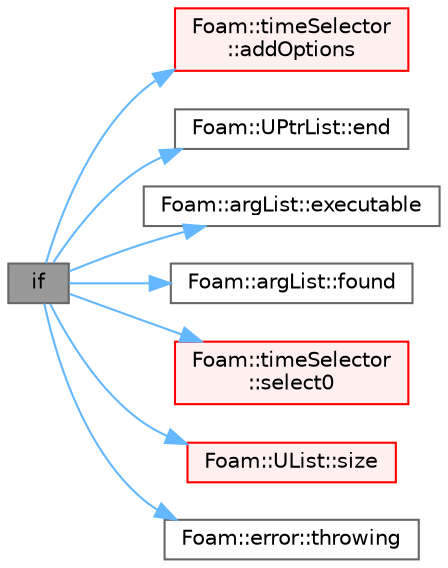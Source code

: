 digraph "if"
{
 // LATEX_PDF_SIZE
  bgcolor="transparent";
  edge [fontname=Helvetica,fontsize=10,labelfontname=Helvetica,labelfontsize=10];
  node [fontname=Helvetica,fontsize=10,shape=box,height=0.2,width=0.4];
  rankdir="LR";
  Node1 [id="Node000001",label="if",height=0.2,width=0.4,color="gray40", fillcolor="grey60", style="filled", fontcolor="black",tooltip=" "];
  Node1 -> Node2 [id="edge1_Node000001_Node000002",color="steelblue1",style="solid",tooltip=" "];
  Node2 [id="Node000002",label="Foam::timeSelector\l::addOptions",height=0.2,width=0.4,color="red", fillcolor="#FFF0F0", style="filled",URL="$classFoam_1_1timeSelector.html#a31c1a8888cbb272c4a519af132eab27d",tooltip=" "];
  Node1 -> Node8 [id="edge2_Node000001_Node000008",color="steelblue1",style="solid",tooltip=" "];
  Node8 [id="Node000008",label="Foam::UPtrList::end",height=0.2,width=0.4,color="grey40", fillcolor="white", style="filled",URL="$classFoam_1_1UPtrList.html#ad012611e5b1ceb9b9a3b23bbf3c19902",tooltip=" "];
  Node1 -> Node9 [id="edge3_Node000001_Node000009",color="steelblue1",style="solid",tooltip=" "];
  Node9 [id="Node000009",label="Foam::argList::executable",height=0.2,width=0.4,color="grey40", fillcolor="white", style="filled",URL="$classFoam_1_1argList.html#add88c8f3ba30db68c9c2dbf3dc534c75",tooltip=" "];
  Node1 -> Node10 [id="edge4_Node000001_Node000010",color="steelblue1",style="solid",tooltip=" "];
  Node10 [id="Node000010",label="Foam::argList::found",height=0.2,width=0.4,color="grey40", fillcolor="white", style="filled",URL="$classFoam_1_1argList.html#a9ca2c0f722cb5404e6fd9a7ec51244d9",tooltip=" "];
  Node1 -> Node11 [id="edge5_Node000001_Node000011",color="steelblue1",style="solid",tooltip=" "];
  Node11 [id="Node000011",label="Foam::timeSelector\l::select0",height=0.2,width=0.4,color="red", fillcolor="#FFF0F0", style="filled",URL="$classFoam_1_1timeSelector.html#a8438f603c31fb433e6a1bc4f9137af62",tooltip=" "];
  Node1 -> Node29 [id="edge6_Node000001_Node000029",color="steelblue1",style="solid",tooltip=" "];
  Node29 [id="Node000029",label="Foam::UList::size",height=0.2,width=0.4,color="red", fillcolor="#FFF0F0", style="filled",URL="$classFoam_1_1UList.html#ac1fc1d9dab324bb1b8452c7aa4813026",tooltip=" "];
  Node1 -> Node31 [id="edge7_Node000001_Node000031",color="steelblue1",style="solid",tooltip=" "];
  Node31 [id="Node000031",label="Foam::error::throwing",height=0.2,width=0.4,color="grey40", fillcolor="white", style="filled",URL="$classFoam_1_1error.html#ae075ea12e15cc36bfffb69072bd22c8e",tooltip=" "];
}
